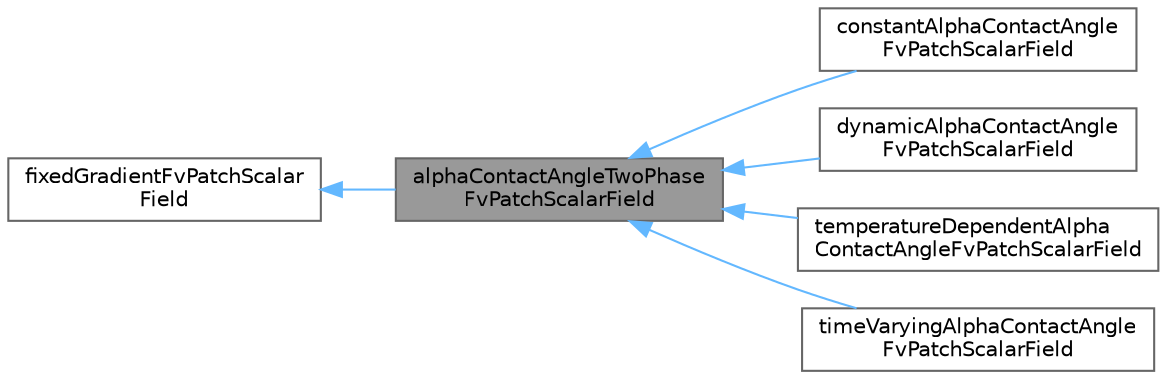 digraph "alphaContactAngleTwoPhaseFvPatchScalarField"
{
 // LATEX_PDF_SIZE
  bgcolor="transparent";
  edge [fontname=Helvetica,fontsize=10,labelfontname=Helvetica,labelfontsize=10];
  node [fontname=Helvetica,fontsize=10,shape=box,height=0.2,width=0.4];
  rankdir="LR";
  Node1 [id="Node000001",label="alphaContactAngleTwoPhase\lFvPatchScalarField",height=0.2,width=0.4,color="gray40", fillcolor="grey60", style="filled", fontcolor="black",tooltip="Abstract base class for two-phase alphaContactAngle boundary conditions."];
  Node2 -> Node1 [id="edge1_Node000001_Node000002",dir="back",color="steelblue1",style="solid",tooltip=" "];
  Node2 [id="Node000002",label="fixedGradientFvPatchScalar\lField",height=0.2,width=0.4,color="gray40", fillcolor="white", style="filled",tooltip=" "];
  Node1 -> Node3 [id="edge2_Node000001_Node000003",dir="back",color="steelblue1",style="solid",tooltip=" "];
  Node3 [id="Node000003",label="constantAlphaContactAngle\lFvPatchScalarField",height=0.2,width=0.4,color="gray40", fillcolor="white", style="filled",URL="$classFoam_1_1constantAlphaContactAngleFvPatchScalarField.html",tooltip="A constant alphaContactAngle scalar boundary condition."];
  Node1 -> Node4 [id="edge3_Node000001_Node000004",dir="back",color="steelblue1",style="solid",tooltip=" "];
  Node4 [id="Node000004",label="dynamicAlphaContactAngle\lFvPatchScalarField",height=0.2,width=0.4,color="gray40", fillcolor="white", style="filled",URL="$classFoam_1_1dynamicAlphaContactAngleFvPatchScalarField.html",tooltip="A dynamic alphaContactAngle scalar boundary condition (alphaContactAngleTwoPhaseFvPatchScalarField)"];
  Node1 -> Node5 [id="edge4_Node000001_Node000005",dir="back",color="steelblue1",style="solid",tooltip=" "];
  Node5 [id="Node000005",label="temperatureDependentAlpha\lContactAngleFvPatchScalarField",height=0.2,width=0.4,color="gray40", fillcolor="white", style="filled",URL="$classFoam_1_1temperatureDependentAlphaContactAngleFvPatchScalarField.html",tooltip="Temperature-dependent alphaContactAngle scalar boundary condition."];
  Node1 -> Node6 [id="edge5_Node000001_Node000006",dir="back",color="steelblue1",style="solid",tooltip=" "];
  Node6 [id="Node000006",label="timeVaryingAlphaContactAngle\lFvPatchScalarField",height=0.2,width=0.4,color="gray40", fillcolor="white", style="filled",URL="$classFoam_1_1timeVaryingAlphaContactAngleFvPatchScalarField.html",tooltip="A time-varying alphaContactAngle scalar boundary condition (alphaContactAngleTwoPhaseFvPatchScalarFie..."];
}
